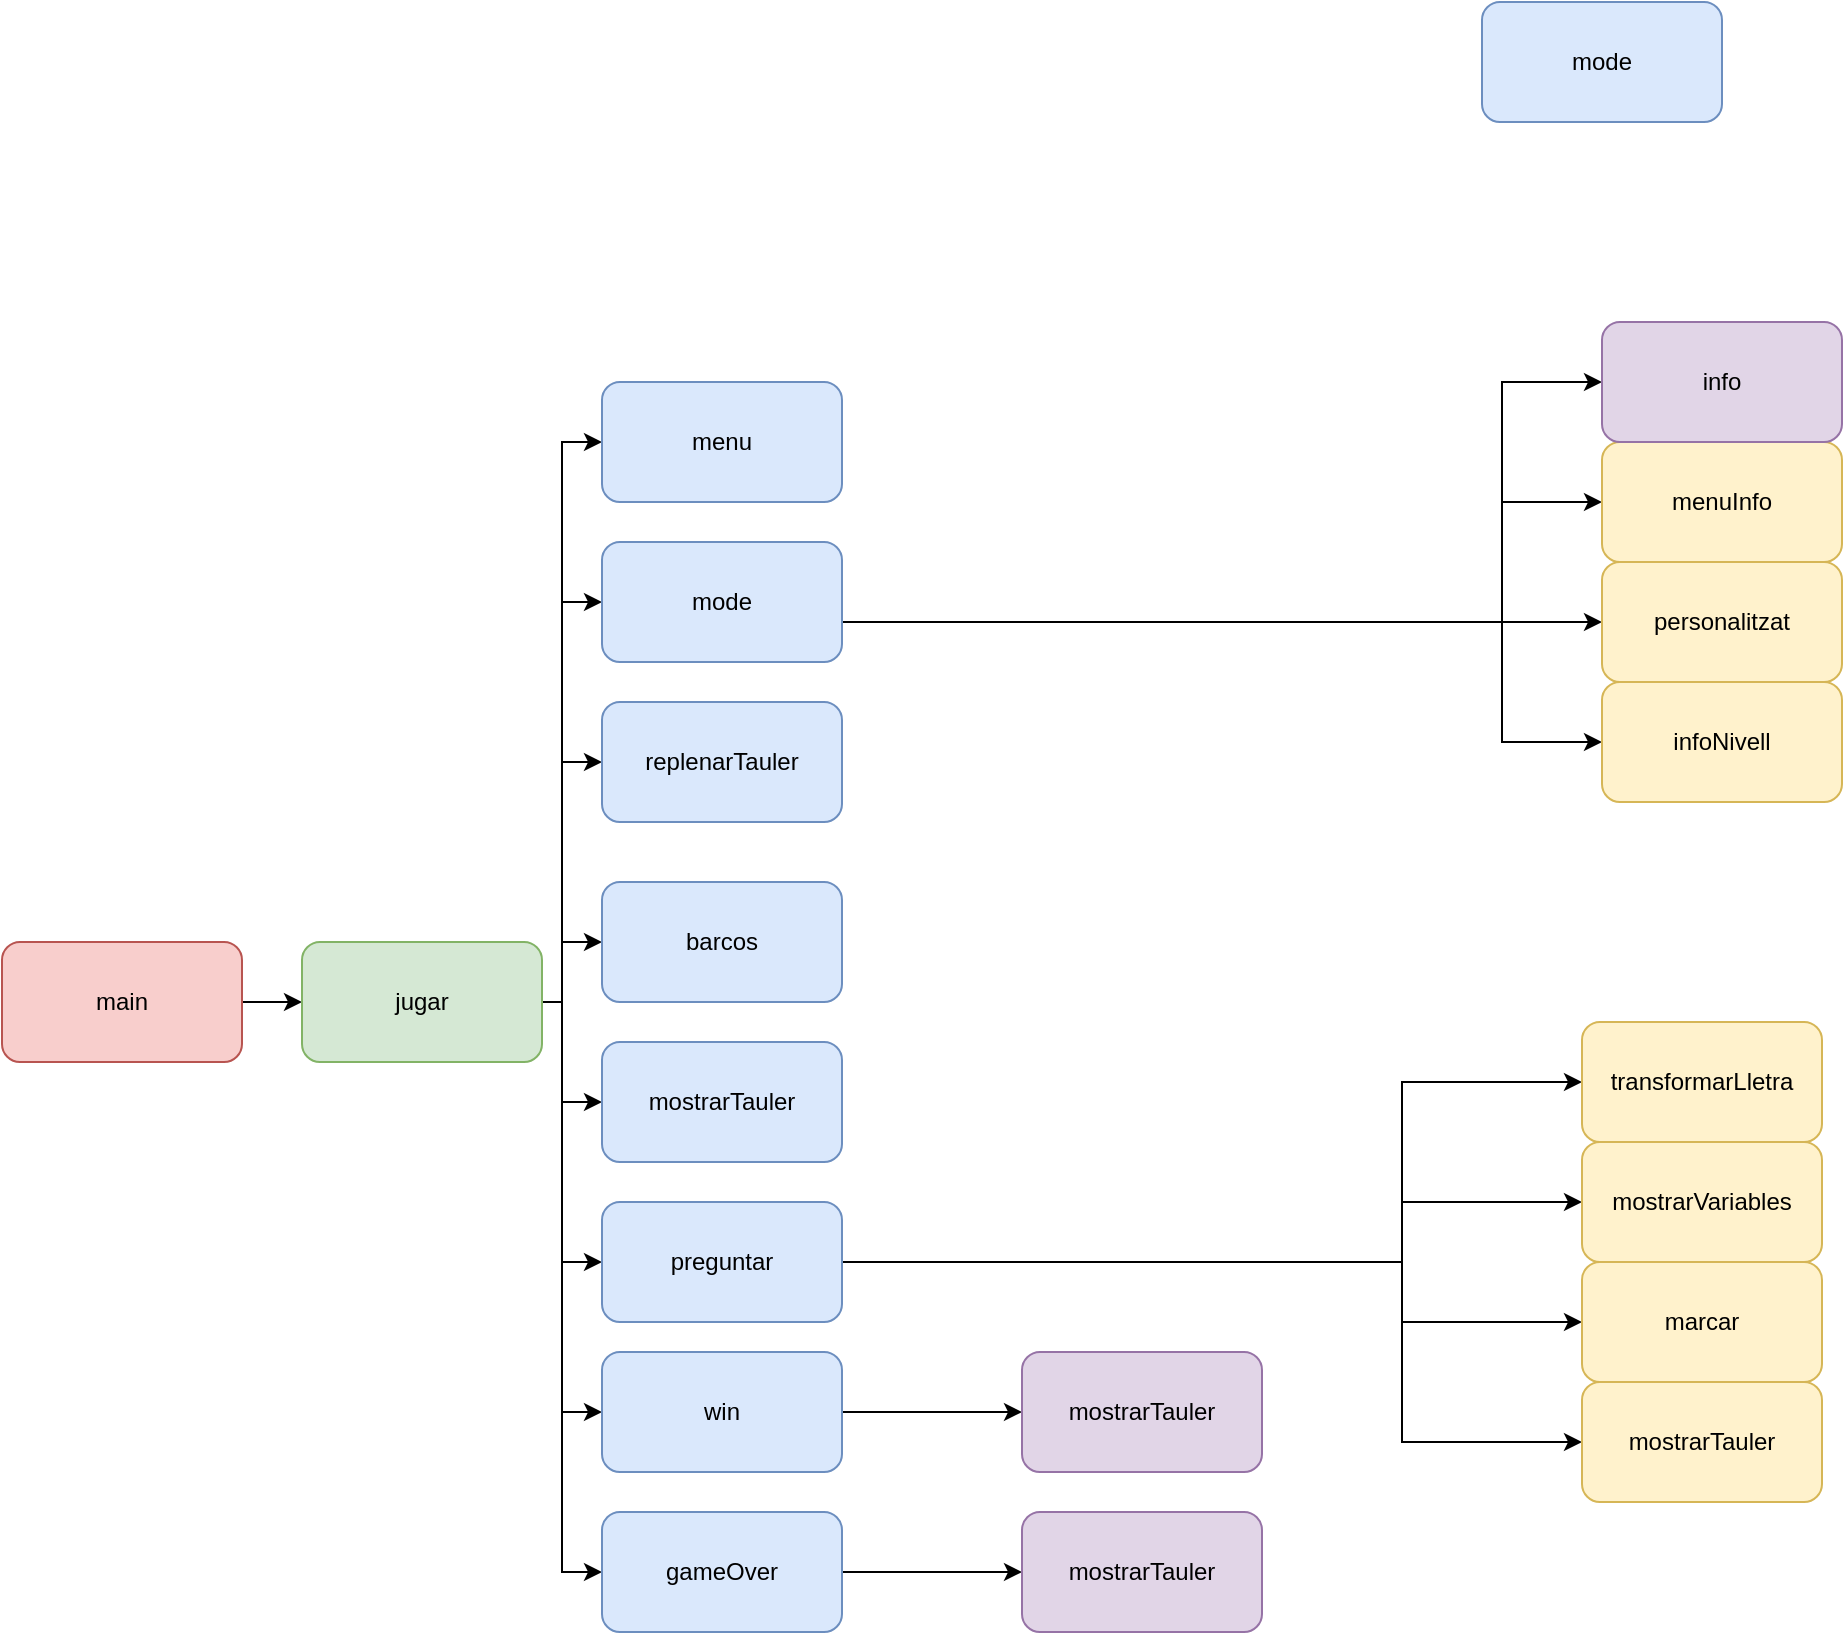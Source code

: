 <mxfile version="20.8.17" type="device"><diagram id="C5RBs43oDa-KdzZeNtuy" name="Page-1"><mxGraphModel dx="1013" dy="1701" grid="1" gridSize="10" guides="1" tooltips="1" connect="1" arrows="1" fold="1" page="1" pageScale="1" pageWidth="827" pageHeight="1169" math="0" shadow="0"><root><mxCell id="WIyWlLk6GJQsqaUBKTNV-0"/><mxCell id="WIyWlLk6GJQsqaUBKTNV-1" parent="WIyWlLk6GJQsqaUBKTNV-0"/><mxCell id="-vezhlkszWkFKUIvPYoa-53" style="edgeStyle=orthogonalEdgeStyle;rounded=0;orthogonalLoop=1;jettySize=auto;html=1;entryX=0;entryY=0.5;entryDx=0;entryDy=0;" parent="WIyWlLk6GJQsqaUBKTNV-1" source="-vezhlkszWkFKUIvPYoa-0" target="-vezhlkszWkFKUIvPYoa-1" edge="1"><mxGeometry relative="1" as="geometry"/></mxCell><mxCell id="-vezhlkszWkFKUIvPYoa-0" value="main" style="rounded=1;whiteSpace=wrap;html=1;fillColor=#f8cecc;strokeColor=#b85450;" parent="WIyWlLk6GJQsqaUBKTNV-1" vertex="1"><mxGeometry x="20" y="310" width="120" height="60" as="geometry"/></mxCell><mxCell id="-vezhlkszWkFKUIvPYoa-54" style="edgeStyle=orthogonalEdgeStyle;rounded=0;orthogonalLoop=1;jettySize=auto;html=1;entryX=0;entryY=0.5;entryDx=0;entryDy=0;" parent="WIyWlLk6GJQsqaUBKTNV-1" source="-vezhlkszWkFKUIvPYoa-1" target="-vezhlkszWkFKUIvPYoa-3" edge="1"><mxGeometry relative="1" as="geometry"><Array as="points"><mxPoint x="300" y="340"/><mxPoint x="300" y="60"/></Array></mxGeometry></mxCell><mxCell id="-vezhlkszWkFKUIvPYoa-55" style="edgeStyle=orthogonalEdgeStyle;rounded=0;orthogonalLoop=1;jettySize=auto;html=1;entryX=0;entryY=0.5;entryDx=0;entryDy=0;" parent="WIyWlLk6GJQsqaUBKTNV-1" source="-vezhlkszWkFKUIvPYoa-1" target="-vezhlkszWkFKUIvPYoa-2" edge="1"><mxGeometry relative="1" as="geometry"><Array as="points"><mxPoint x="300" y="340"/><mxPoint x="300" y="140"/></Array></mxGeometry></mxCell><mxCell id="-vezhlkszWkFKUIvPYoa-56" style="edgeStyle=orthogonalEdgeStyle;rounded=0;orthogonalLoop=1;jettySize=auto;html=1;entryX=0;entryY=0.5;entryDx=0;entryDy=0;" parent="WIyWlLk6GJQsqaUBKTNV-1" source="-vezhlkszWkFKUIvPYoa-1" target="-vezhlkszWkFKUIvPYoa-4" edge="1"><mxGeometry relative="1" as="geometry"><Array as="points"><mxPoint x="300" y="340"/><mxPoint x="300" y="220"/></Array></mxGeometry></mxCell><mxCell id="-vezhlkszWkFKUIvPYoa-57" style="edgeStyle=orthogonalEdgeStyle;rounded=0;orthogonalLoop=1;jettySize=auto;html=1;entryX=0;entryY=0.5;entryDx=0;entryDy=0;" parent="WIyWlLk6GJQsqaUBKTNV-1" source="-vezhlkszWkFKUIvPYoa-1" target="-vezhlkszWkFKUIvPYoa-5" edge="1"><mxGeometry relative="1" as="geometry"><Array as="points"><mxPoint x="300" y="340"/><mxPoint x="300" y="310"/></Array></mxGeometry></mxCell><mxCell id="IRADeIfCA76fq_87as8a-4" style="edgeStyle=orthogonalEdgeStyle;rounded=0;orthogonalLoop=1;jettySize=auto;html=1;" edge="1" parent="WIyWlLk6GJQsqaUBKTNV-1" source="-vezhlkszWkFKUIvPYoa-1" target="-vezhlkszWkFKUIvPYoa-6"><mxGeometry relative="1" as="geometry"><Array as="points"><mxPoint x="300" y="340"/><mxPoint x="300" y="390"/></Array></mxGeometry></mxCell><mxCell id="IRADeIfCA76fq_87as8a-5" style="edgeStyle=orthogonalEdgeStyle;rounded=0;orthogonalLoop=1;jettySize=auto;html=1;entryX=0;entryY=0.5;entryDx=0;entryDy=0;" edge="1" parent="WIyWlLk6GJQsqaUBKTNV-1" source="-vezhlkszWkFKUIvPYoa-1" target="-vezhlkszWkFKUIvPYoa-7"><mxGeometry relative="1" as="geometry"><Array as="points"><mxPoint x="300" y="340"/><mxPoint x="300" y="470"/></Array></mxGeometry></mxCell><mxCell id="IRADeIfCA76fq_87as8a-6" style="edgeStyle=orthogonalEdgeStyle;rounded=0;orthogonalLoop=1;jettySize=auto;html=1;entryX=0;entryY=0.5;entryDx=0;entryDy=0;" edge="1" parent="WIyWlLk6GJQsqaUBKTNV-1" source="-vezhlkszWkFKUIvPYoa-1" target="-vezhlkszWkFKUIvPYoa-9"><mxGeometry relative="1" as="geometry"><Array as="points"><mxPoint x="300" y="340"/><mxPoint x="300" y="545"/></Array></mxGeometry></mxCell><mxCell id="IRADeIfCA76fq_87as8a-7" style="edgeStyle=orthogonalEdgeStyle;rounded=0;orthogonalLoop=1;jettySize=auto;html=1;entryX=0;entryY=0.5;entryDx=0;entryDy=0;" edge="1" parent="WIyWlLk6GJQsqaUBKTNV-1" source="-vezhlkszWkFKUIvPYoa-1" target="-vezhlkszWkFKUIvPYoa-8"><mxGeometry relative="1" as="geometry"><Array as="points"><mxPoint x="300" y="340"/><mxPoint x="300" y="625"/></Array></mxGeometry></mxCell><mxCell id="-vezhlkszWkFKUIvPYoa-1" value="jugar" style="rounded=1;whiteSpace=wrap;html=1;fillColor=#d5e8d4;strokeColor=#82b366;" parent="WIyWlLk6GJQsqaUBKTNV-1" vertex="1"><mxGeometry x="170" y="310" width="120" height="60" as="geometry"/></mxCell><mxCell id="-vezhlkszWkFKUIvPYoa-40" style="edgeStyle=orthogonalEdgeStyle;rounded=0;orthogonalLoop=1;jettySize=auto;html=1;entryX=0;entryY=0.5;entryDx=0;entryDy=0;" parent="WIyWlLk6GJQsqaUBKTNV-1" source="-vezhlkszWkFKUIvPYoa-2" target="-vezhlkszWkFKUIvPYoa-11" edge="1"><mxGeometry relative="1" as="geometry"><mxPoint x="540" y="150" as="targetPoint"/><Array as="points"><mxPoint x="610" y="150"/><mxPoint x="610" y="150"/></Array></mxGeometry></mxCell><mxCell id="-vezhlkszWkFKUIvPYoa-42" style="edgeStyle=orthogonalEdgeStyle;rounded=0;orthogonalLoop=1;jettySize=auto;html=1;entryX=0;entryY=0.5;entryDx=0;entryDy=0;" parent="WIyWlLk6GJQsqaUBKTNV-1" source="-vezhlkszWkFKUIvPYoa-2" target="-vezhlkszWkFKUIvPYoa-10" edge="1"><mxGeometry relative="1" as="geometry"><Array as="points"><mxPoint x="770" y="150"/><mxPoint x="770" y="90"/></Array></mxGeometry></mxCell><mxCell id="-vezhlkszWkFKUIvPYoa-43" style="edgeStyle=orthogonalEdgeStyle;rounded=0;orthogonalLoop=1;jettySize=auto;html=1;entryX=0;entryY=0.5;entryDx=0;entryDy=0;" parent="WIyWlLk6GJQsqaUBKTNV-1" source="-vezhlkszWkFKUIvPYoa-2" target="-vezhlkszWkFKUIvPYoa-12" edge="1"><mxGeometry relative="1" as="geometry"><mxPoint x="800" y="210" as="targetPoint"/><Array as="points"><mxPoint x="770" y="150"/><mxPoint x="770" y="210"/></Array></mxGeometry></mxCell><mxCell id="IRADeIfCA76fq_87as8a-25" style="edgeStyle=orthogonalEdgeStyle;rounded=0;orthogonalLoop=1;jettySize=auto;html=1;entryX=0;entryY=0.5;entryDx=0;entryDy=0;" edge="1" parent="WIyWlLk6GJQsqaUBKTNV-1" source="-vezhlkszWkFKUIvPYoa-2" target="-vezhlkszWkFKUIvPYoa-27"><mxGeometry relative="1" as="geometry"><Array as="points"><mxPoint x="770" y="150"/><mxPoint x="770" y="30"/></Array></mxGeometry></mxCell><mxCell id="-vezhlkszWkFKUIvPYoa-2" value="mode" style="rounded=1;whiteSpace=wrap;html=1;fillColor=#dae8fc;strokeColor=#6c8ebf;" parent="WIyWlLk6GJQsqaUBKTNV-1" vertex="1"><mxGeometry x="320" y="110" width="120" height="60" as="geometry"/></mxCell><mxCell id="-vezhlkszWkFKUIvPYoa-3" value="menu" style="rounded=1;whiteSpace=wrap;html=1;fillColor=#dae8fc;strokeColor=#6c8ebf;" parent="WIyWlLk6GJQsqaUBKTNV-1" vertex="1"><mxGeometry x="320" y="30" width="120" height="60" as="geometry"/></mxCell><mxCell id="-vezhlkszWkFKUIvPYoa-4" value="replenarTauler" style="rounded=1;whiteSpace=wrap;html=1;fillColor=#dae8fc;strokeColor=#6c8ebf;" parent="WIyWlLk6GJQsqaUBKTNV-1" vertex="1"><mxGeometry x="320" y="190" width="120" height="60" as="geometry"/></mxCell><mxCell id="-vezhlkszWkFKUIvPYoa-5" value="barcos" style="rounded=1;whiteSpace=wrap;html=1;fillColor=#dae8fc;strokeColor=#6c8ebf;" parent="WIyWlLk6GJQsqaUBKTNV-1" vertex="1"><mxGeometry x="320" y="280" width="120" height="60" as="geometry"/></mxCell><mxCell id="-vezhlkszWkFKUIvPYoa-6" value="mostrarTauler" style="rounded=1;whiteSpace=wrap;html=1;fillColor=#dae8fc;strokeColor=#6c8ebf;" parent="WIyWlLk6GJQsqaUBKTNV-1" vertex="1"><mxGeometry x="320" y="360" width="120" height="60" as="geometry"/></mxCell><mxCell id="IRADeIfCA76fq_87as8a-17" style="edgeStyle=orthogonalEdgeStyle;rounded=0;orthogonalLoop=1;jettySize=auto;html=1;entryX=0;entryY=0.5;entryDx=0;entryDy=0;" edge="1" parent="WIyWlLk6GJQsqaUBKTNV-1" source="-vezhlkszWkFKUIvPYoa-7" target="IRADeIfCA76fq_87as8a-8"><mxGeometry relative="1" as="geometry"><Array as="points"><mxPoint x="720" y="470"/><mxPoint x="720" y="560"/></Array></mxGeometry></mxCell><mxCell id="IRADeIfCA76fq_87as8a-18" style="edgeStyle=orthogonalEdgeStyle;rounded=0;orthogonalLoop=1;jettySize=auto;html=1;" edge="1" parent="WIyWlLk6GJQsqaUBKTNV-1" source="-vezhlkszWkFKUIvPYoa-7" target="-vezhlkszWkFKUIvPYoa-19"><mxGeometry relative="1" as="geometry"><Array as="points"><mxPoint x="720" y="470"/><mxPoint x="720" y="500"/></Array></mxGeometry></mxCell><mxCell id="IRADeIfCA76fq_87as8a-19" style="edgeStyle=orthogonalEdgeStyle;rounded=0;orthogonalLoop=1;jettySize=auto;html=1;entryX=0;entryY=0.5;entryDx=0;entryDy=0;" edge="1" parent="WIyWlLk6GJQsqaUBKTNV-1" source="-vezhlkszWkFKUIvPYoa-7" target="-vezhlkszWkFKUIvPYoa-18"><mxGeometry relative="1" as="geometry"><Array as="points"><mxPoint x="720" y="470"/><mxPoint x="720" y="440"/></Array></mxGeometry></mxCell><mxCell id="IRADeIfCA76fq_87as8a-20" style="edgeStyle=orthogonalEdgeStyle;rounded=0;orthogonalLoop=1;jettySize=auto;html=1;entryX=0;entryY=0.5;entryDx=0;entryDy=0;" edge="1" parent="WIyWlLk6GJQsqaUBKTNV-1" source="-vezhlkszWkFKUIvPYoa-7" target="-vezhlkszWkFKUIvPYoa-16"><mxGeometry relative="1" as="geometry"><Array as="points"><mxPoint x="720" y="470"/><mxPoint x="720" y="380"/></Array></mxGeometry></mxCell><mxCell id="-vezhlkszWkFKUIvPYoa-7" value="preguntar" style="rounded=1;whiteSpace=wrap;html=1;fillColor=#dae8fc;strokeColor=#6c8ebf;" parent="WIyWlLk6GJQsqaUBKTNV-1" vertex="1"><mxGeometry x="320" y="440" width="120" height="60" as="geometry"/></mxCell><mxCell id="IRADeIfCA76fq_87as8a-14" style="edgeStyle=orthogonalEdgeStyle;rounded=0;orthogonalLoop=1;jettySize=auto;html=1;entryX=0;entryY=0.5;entryDx=0;entryDy=0;" edge="1" parent="WIyWlLk6GJQsqaUBKTNV-1" source="-vezhlkszWkFKUIvPYoa-8" target="IRADeIfCA76fq_87as8a-13"><mxGeometry relative="1" as="geometry"/></mxCell><mxCell id="-vezhlkszWkFKUIvPYoa-8" value="gameOver" style="rounded=1;whiteSpace=wrap;html=1;fillColor=#dae8fc;strokeColor=#6c8ebf;" parent="WIyWlLk6GJQsqaUBKTNV-1" vertex="1"><mxGeometry x="320" y="595" width="120" height="60" as="geometry"/></mxCell><mxCell id="IRADeIfCA76fq_87as8a-15" style="edgeStyle=orthogonalEdgeStyle;rounded=0;orthogonalLoop=1;jettySize=auto;html=1;entryX=0;entryY=0.5;entryDx=0;entryDy=0;" edge="1" parent="WIyWlLk6GJQsqaUBKTNV-1" source="-vezhlkszWkFKUIvPYoa-9" target="IRADeIfCA76fq_87as8a-12"><mxGeometry relative="1" as="geometry"/></mxCell><mxCell id="-vezhlkszWkFKUIvPYoa-9" value="win" style="rounded=1;whiteSpace=wrap;html=1;fillColor=#dae8fc;strokeColor=#6c8ebf;" parent="WIyWlLk6GJQsqaUBKTNV-1" vertex="1"><mxGeometry x="320" y="515" width="120" height="60" as="geometry"/></mxCell><mxCell id="-vezhlkszWkFKUIvPYoa-10" value="menuInfo" style="rounded=1;whiteSpace=wrap;html=1;fillColor=#fff2cc;strokeColor=#d6b656;" parent="WIyWlLk6GJQsqaUBKTNV-1" vertex="1"><mxGeometry x="820" y="60" width="120" height="60" as="geometry"/></mxCell><mxCell id="-vezhlkszWkFKUIvPYoa-11" value="personalitzat" style="rounded=1;whiteSpace=wrap;html=1;fillColor=#fff2cc;strokeColor=#d6b656;" parent="WIyWlLk6GJQsqaUBKTNV-1" vertex="1"><mxGeometry x="820" y="120" width="120" height="60" as="geometry"/></mxCell><mxCell id="-vezhlkszWkFKUIvPYoa-12" value="infoNivell" style="rounded=1;whiteSpace=wrap;html=1;fillColor=#fff2cc;strokeColor=#d6b656;" parent="WIyWlLk6GJQsqaUBKTNV-1" vertex="1"><mxGeometry x="820" y="180" width="120" height="60" as="geometry"/></mxCell><mxCell id="-vezhlkszWkFKUIvPYoa-16" value="transformarLletra" style="rounded=1;whiteSpace=wrap;html=1;fillColor=#fff2cc;strokeColor=#d6b656;" parent="WIyWlLk6GJQsqaUBKTNV-1" vertex="1"><mxGeometry x="810" y="350" width="120" height="60" as="geometry"/></mxCell><mxCell id="-vezhlkszWkFKUIvPYoa-18" value="mostrarVariables" style="rounded=1;whiteSpace=wrap;html=1;fillColor=#fff2cc;strokeColor=#d6b656;" parent="WIyWlLk6GJQsqaUBKTNV-1" vertex="1"><mxGeometry x="810" y="410" width="120" height="60" as="geometry"/></mxCell><mxCell id="-vezhlkszWkFKUIvPYoa-19" value="marcar" style="rounded=1;whiteSpace=wrap;html=1;fillColor=#fff2cc;strokeColor=#d6b656;" parent="WIyWlLk6GJQsqaUBKTNV-1" vertex="1"><mxGeometry x="810" y="470" width="120" height="60" as="geometry"/></mxCell><mxCell id="-vezhlkszWkFKUIvPYoa-27" value="info" style="rounded=1;whiteSpace=wrap;html=1;fillColor=#e1d5e7;strokeColor=#9673a6;" parent="WIyWlLk6GJQsqaUBKTNV-1" vertex="1"><mxGeometry x="820" width="120" height="60" as="geometry"/></mxCell><mxCell id="IRADeIfCA76fq_87as8a-0" value="mode" style="rounded=1;whiteSpace=wrap;html=1;fillColor=#dae8fc;strokeColor=#6c8ebf;" vertex="1" parent="WIyWlLk6GJQsqaUBKTNV-1"><mxGeometry x="760" y="-160" width="120" height="60" as="geometry"/></mxCell><mxCell id="IRADeIfCA76fq_87as8a-8" value="mostrarTauler" style="rounded=1;whiteSpace=wrap;html=1;fillColor=#fff2cc;strokeColor=#d6b656;" vertex="1" parent="WIyWlLk6GJQsqaUBKTNV-1"><mxGeometry x="810" y="530" width="120" height="60" as="geometry"/></mxCell><mxCell id="IRADeIfCA76fq_87as8a-12" value="mostrarTauler" style="rounded=1;whiteSpace=wrap;html=1;fillColor=#e1d5e7;strokeColor=#9673a6;" vertex="1" parent="WIyWlLk6GJQsqaUBKTNV-1"><mxGeometry x="530" y="515" width="120" height="60" as="geometry"/></mxCell><mxCell id="IRADeIfCA76fq_87as8a-13" value="mostrarTauler" style="rounded=1;whiteSpace=wrap;html=1;fillColor=#e1d5e7;strokeColor=#9673a6;" vertex="1" parent="WIyWlLk6GJQsqaUBKTNV-1"><mxGeometry x="530" y="595" width="120" height="60" as="geometry"/></mxCell></root></mxGraphModel></diagram></mxfile>